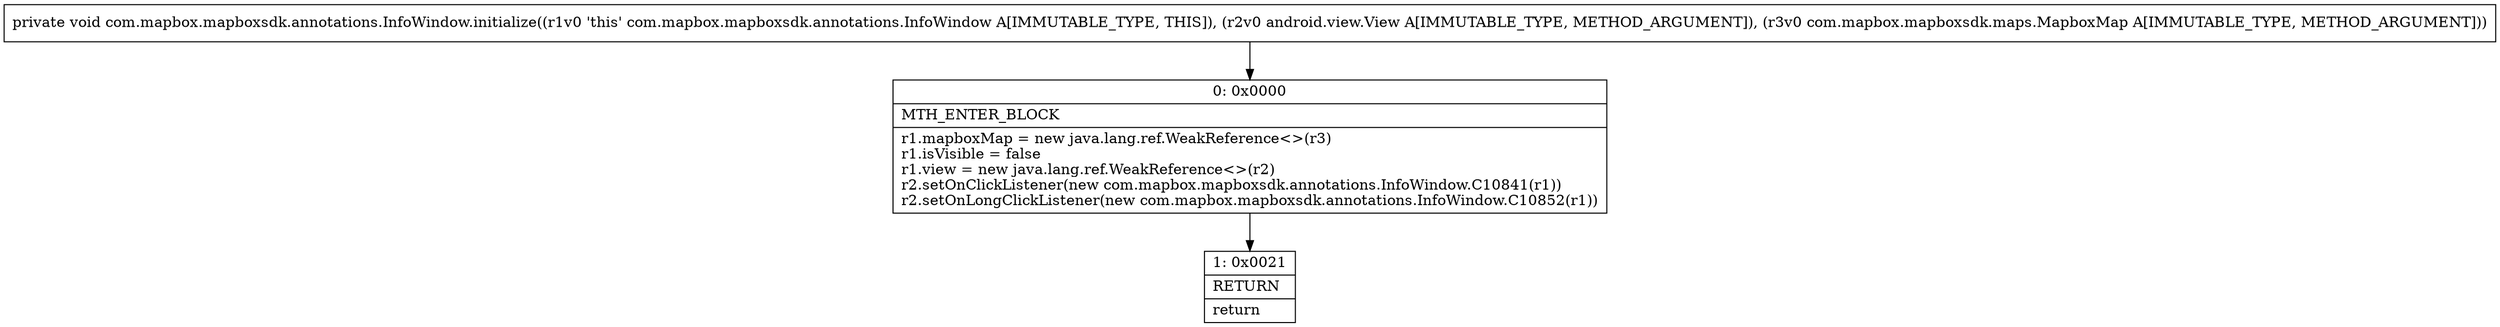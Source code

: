 digraph "CFG forcom.mapbox.mapboxsdk.annotations.InfoWindow.initialize(Landroid\/view\/View;Lcom\/mapbox\/mapboxsdk\/maps\/MapboxMap;)V" {
Node_0 [shape=record,label="{0\:\ 0x0000|MTH_ENTER_BLOCK\l|r1.mapboxMap = new java.lang.ref.WeakReference\<\>(r3)\lr1.isVisible = false\lr1.view = new java.lang.ref.WeakReference\<\>(r2)\lr2.setOnClickListener(new com.mapbox.mapboxsdk.annotations.InfoWindow.C10841(r1))\lr2.setOnLongClickListener(new com.mapbox.mapboxsdk.annotations.InfoWindow.C10852(r1))\l}"];
Node_1 [shape=record,label="{1\:\ 0x0021|RETURN\l|return\l}"];
MethodNode[shape=record,label="{private void com.mapbox.mapboxsdk.annotations.InfoWindow.initialize((r1v0 'this' com.mapbox.mapboxsdk.annotations.InfoWindow A[IMMUTABLE_TYPE, THIS]), (r2v0 android.view.View A[IMMUTABLE_TYPE, METHOD_ARGUMENT]), (r3v0 com.mapbox.mapboxsdk.maps.MapboxMap A[IMMUTABLE_TYPE, METHOD_ARGUMENT])) }"];
MethodNode -> Node_0;
Node_0 -> Node_1;
}

